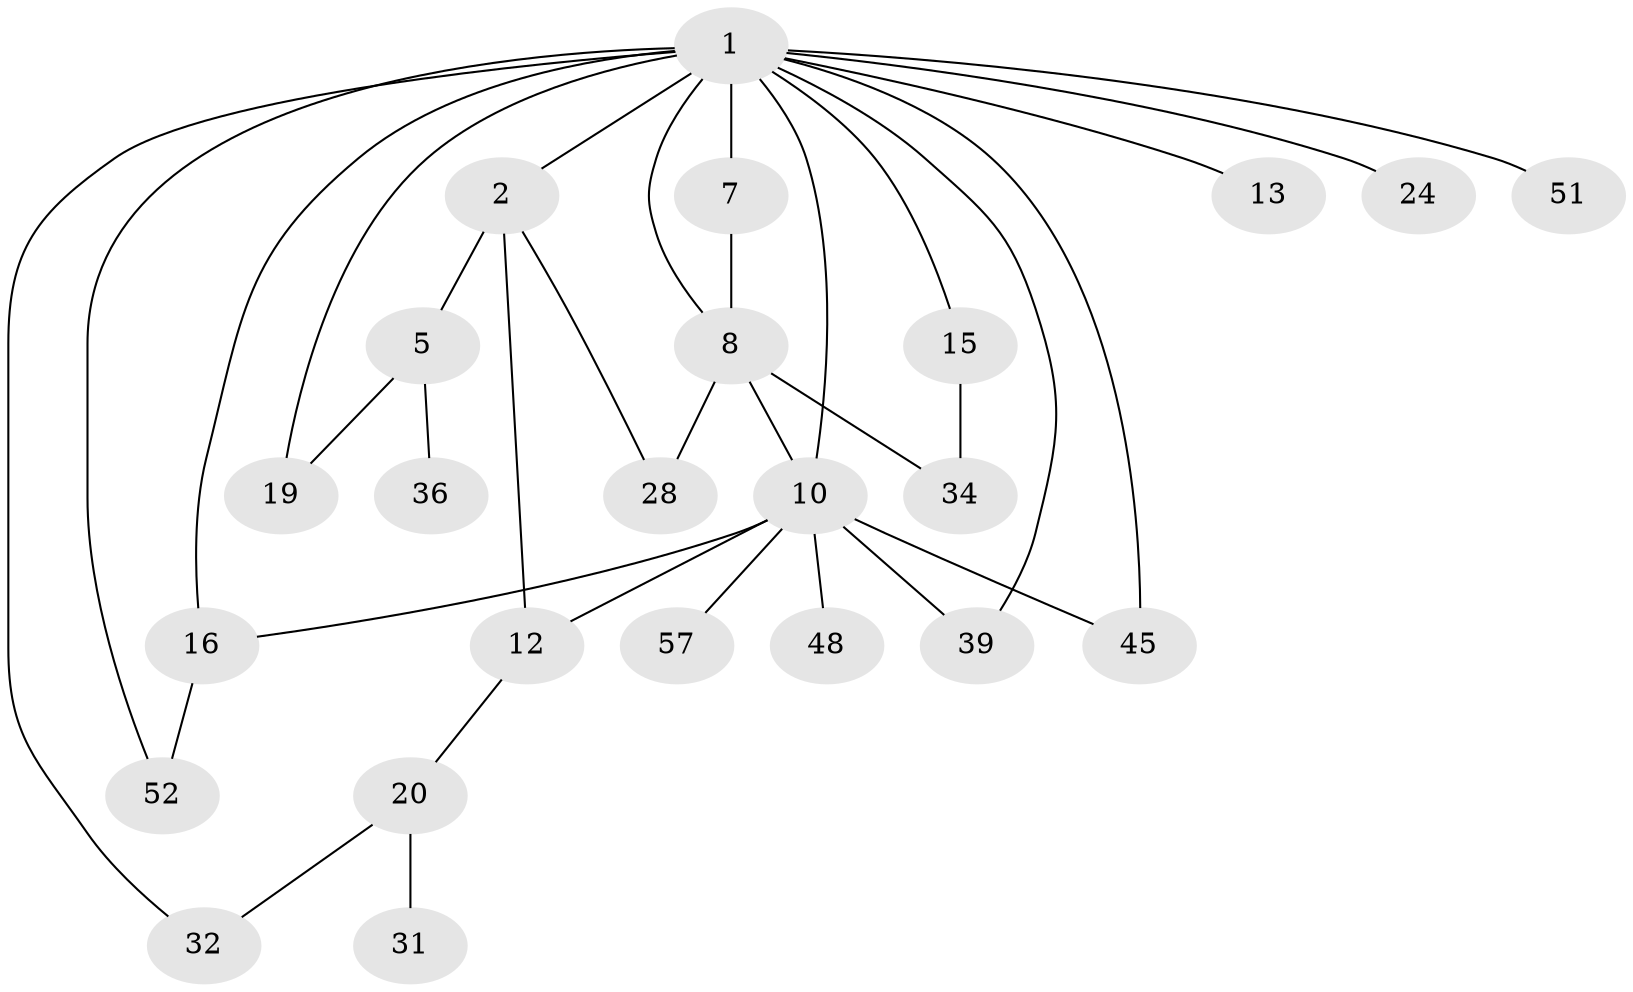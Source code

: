// original degree distribution, {5: 0.05, 4: 0.06666666666666667, 6: 0.06666666666666667, 2: 0.4, 3: 0.18333333333333332, 1: 0.23333333333333334}
// Generated by graph-tools (version 1.1) at 2025/16/03/04/25 18:16:58]
// undirected, 24 vertices, 34 edges
graph export_dot {
graph [start="1"]
  node [color=gray90,style=filled];
  1 [super="+3+25"];
  2 [super="+26+11"];
  5 [super="+6"];
  7;
  8 [super="+38+35+22"];
  10 [super="+41+27+21"];
  12;
  13 [super="+14"];
  15;
  16 [super="+40+53"];
  19;
  20 [super="+23"];
  24 [super="+59+37"];
  28;
  31;
  32;
  34 [super="+46"];
  36 [super="+60"];
  39 [super="+42+47"];
  45;
  48;
  51;
  52;
  57;
  1 -- 2;
  1 -- 15;
  1 -- 45;
  1 -- 32;
  1 -- 7;
  1 -- 8;
  1 -- 10;
  1 -- 13;
  1 -- 16 [weight=2];
  1 -- 19;
  1 -- 52;
  1 -- 24;
  1 -- 51;
  1 -- 39;
  2 -- 5;
  2 -- 12;
  2 -- 28;
  5 -- 19;
  5 -- 36;
  7 -- 8;
  8 -- 34;
  8 -- 10;
  8 -- 28 [weight=2];
  10 -- 48;
  10 -- 39 [weight=2];
  10 -- 57;
  10 -- 45;
  10 -- 16;
  10 -- 12;
  12 -- 20;
  15 -- 34;
  16 -- 52;
  20 -- 32;
  20 -- 31;
}

